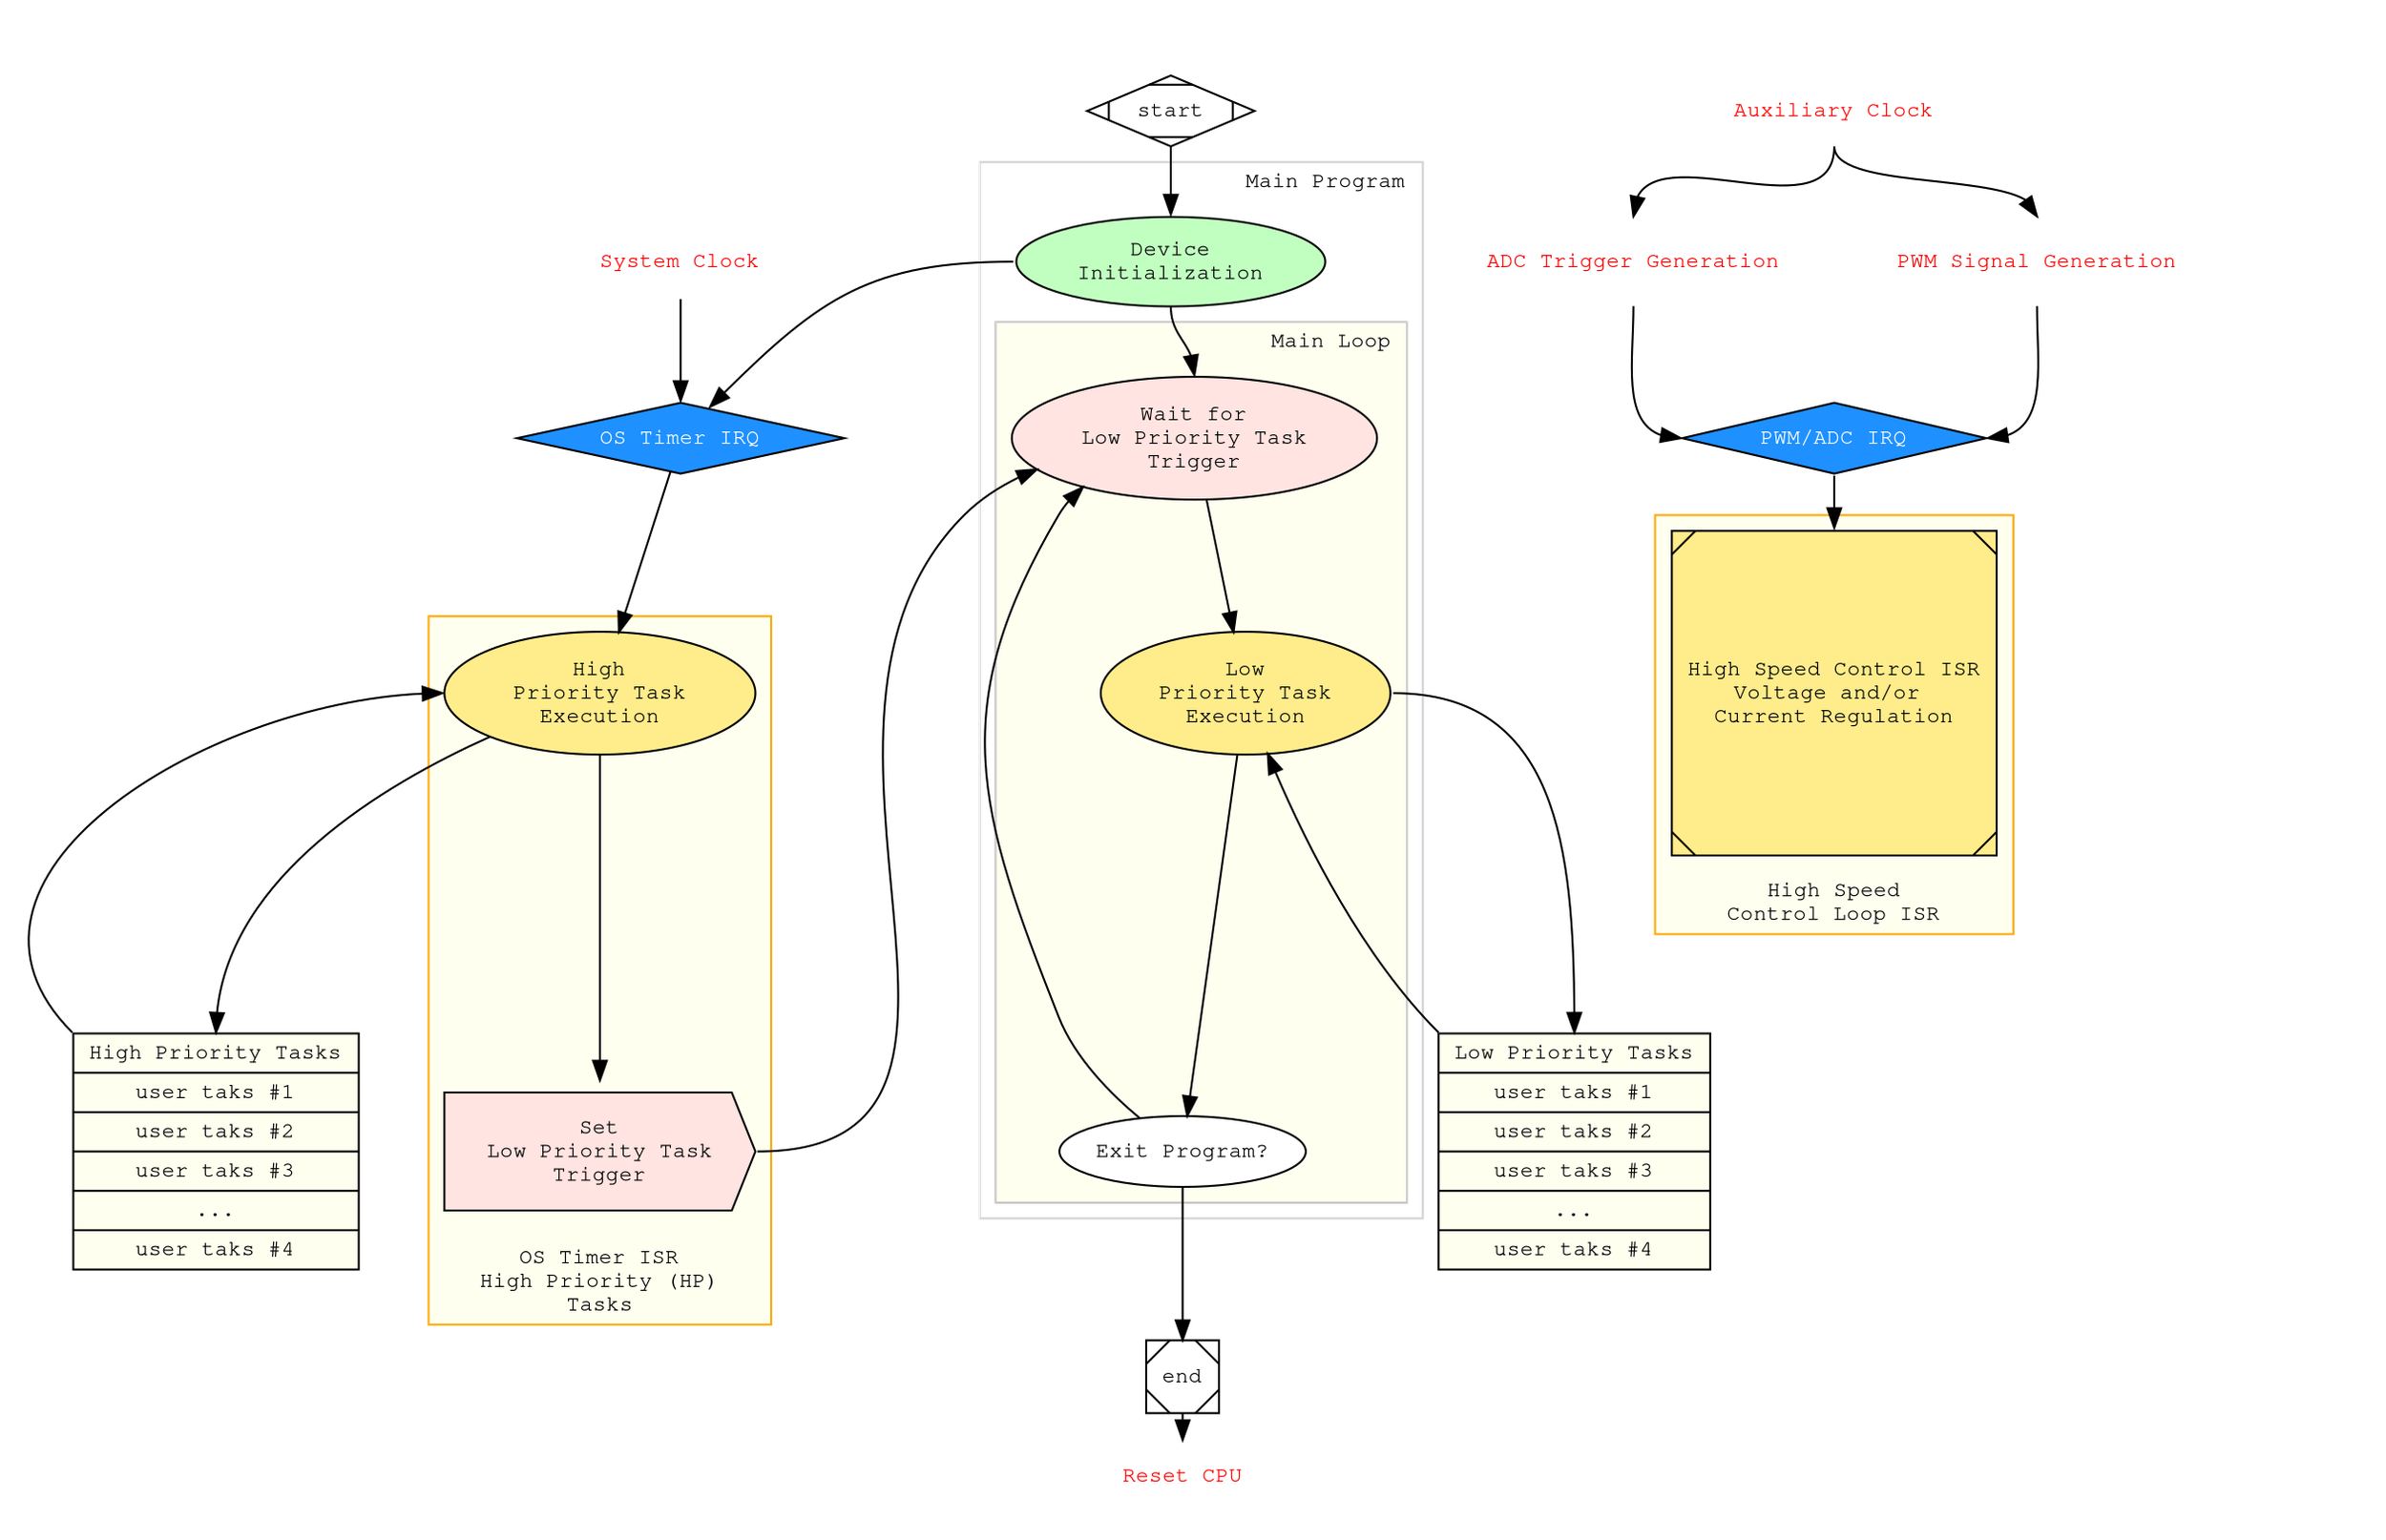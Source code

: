 # http://www.graphviz.org/content/cluster

digraph sfw_main {

  graph[fontname="Handlee, Consolas, 'Courier New', Courier, Sans-Serif", fontsize=11];
  node[fontname="Handlee, Consolas, 'Courier New', Courier, Sans-Serif", fontsize=11];
  edge[fontname="Handlee, Consolas, 'Courier New', Courier, Sans-Serif", fontsize=11];

  clusterrank=local;
  bgcolor=transparent;
  splines=true;
  constraint= true;
  pad=0.2;
  ranksep=0.2;
  nodesep=0.6;

  subgraph cluster_0 {

    mode="ipsep";
    rankdir=LR;
    style=none;
    color=lightgrey;
    constraint=true;

    label = "Main Program";
    labeljust=r;

    node [style=filled];
    a0[label="Device\nInitialization", fillcolor=darkseagreen1];

        subgraph cluster_01 {
            
            label = "Main Loop";
            style=filled;
            color=grey;
            bgcolor=white;
            fillcolor=ivory;
            
            node [fontsize = 11];
            b0[label="Wait for\nLow Priority Task\nTrigger", fillcolor=mistyrose, weight=2];
            b1[label="Low\nPriority Task\nExecution", fillcolor=lightgoldenrod1];
            b2[label="Exit Program?", fillcolor=white];
            b0 -> b1 -> b2;
        }
    }


  subgraph cluster_1 {

    label = "OS Timer ISR\nHigh Priority (HP)\nTasks";
    style=filled;
    color=orange
    fillcolor=ivory;
    labelloc=b;

    node [style=filled, width=2.2];
    c0[label="High\nPriority Task\nExecution", fillcolor=lightgoldenrod1];
    c1[label="Set\nLow Priority Task\nTrigger", shape=cds, fillcolor=mistyrose, height=1];
    c0 -> c1;
  }

  subgraph cluster_2{

      style=none;
      color=none;
      
      subgraph cluster_21 {
        
        rank=same;

        node [style=filled];
        pwm[shape=none, label="PWM Signal Generation", fillcolor=white, fontcolor=red, height=0.6];
        adc[shape=none, label="ADC Trigger Generation", fillcolor=white, fontcolor=red, height=0.6];
        aclk[shape=none, label="Auxiliary Clock", fillcolor=white, fontcolor=red];
        irq[shape=diamond, label="PWM/ADC IRQ", fillcolor=dodgerblue, fontcolor=white];

        aclk:s -> pwm:n;
        aclk:s -> adc:n;
        pwm:s -> irq:e;
        adc:s -> irq:w;
    
      }

      subgraph cluster_20 {
    
      style=filled;
      color=orange
      fillcolor=ivory;
    
        label = "High Speed\nControl Loop ISR";
        labelloc=b;
          
        node [style=filled];
        ctrl[pos="20,10", shape=Msquare, label="High Speed Control ISR\nVoltage and/or \nCurrent Regulation", fillcolor=lightgoldenrod1, height=1.3, width=2.2];
      }

      label= "     ";
      fontsize=24;
      labelloc=b;

  }

  start [shape=Mdiamond];
  hp_task[label="{ High Priority Tasks | <hpt0> user taks #1 | <hpt1> user taks #2 | <hpt2> user taks #3 | <hpt3> ... | <hpt4> user taks #4 }", shape=record, style=filled, fillcolor=ivory, height=1, width=1.9];
  lp_task[label="{ Low Priority Tasks | <lpt0> user taks #1 | <lpt1> user taks #2 | <lpt2> user taks #3 | <lpt3> ... | <lpt4> user taks #4 }", shape=record, style=filled, fillcolor=ivory, height=1, width=1.9];
  timer[label="OS Timer IRQ", shape="diamond", style=filled, fillcolor=dodgerblue, fontcolor=white, size=0.2]
  end [shape=Msquare];

  reset[shape=none, label="Reset CPU", fontcolor=red];
  clock[shape=none, label="System Clock", fontcolor=red];

  blank[style=invis];

  start:s -> a0:n;
  clock:s -> timer:n;
  a0:w -> timer:ne;
  a0:s -> b0:n;
  b1:e -> lp_task:n;
  lp_task:nw -> b1;
  c0 -> hp_task:n;
  hp_task:nw-> c0:w;
  c1:e -> b0;
  b2 -> b0;
  b2 -> end -> reset;
  timer -> c0;
  
  irq:s -> ctrl:n;

}
